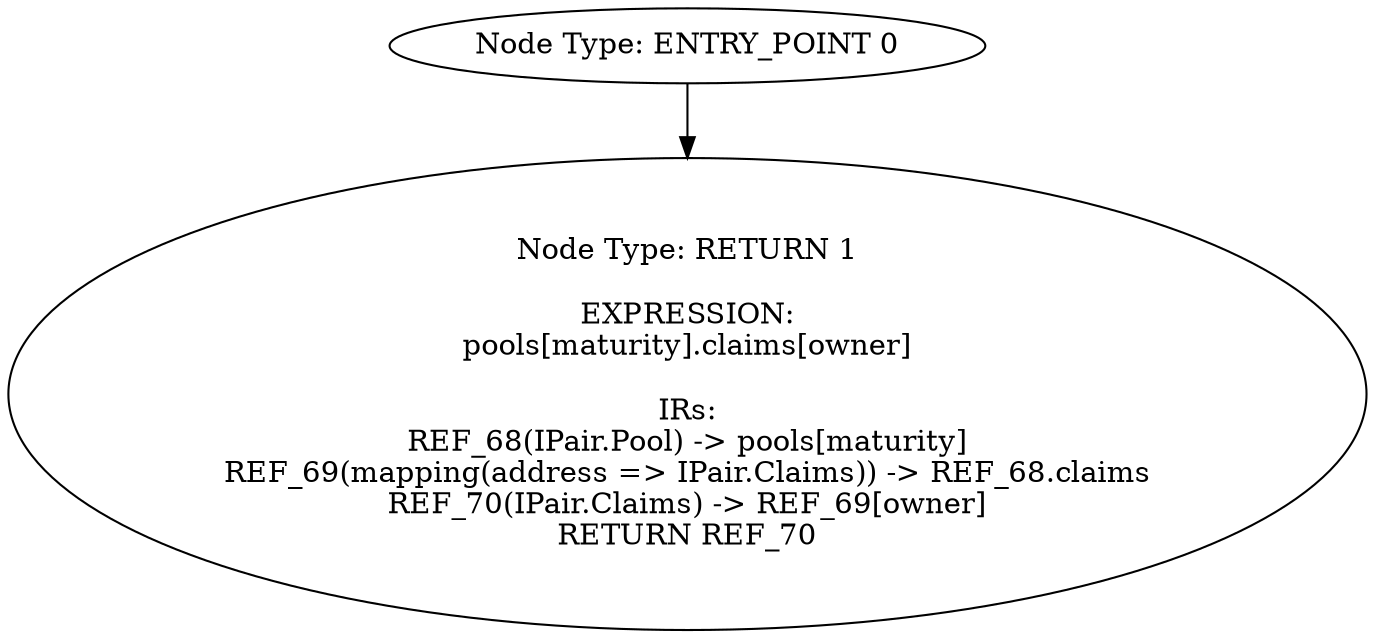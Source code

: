 digraph{
0[label="Node Type: ENTRY_POINT 0
"];
0->1;
1[label="Node Type: RETURN 1

EXPRESSION:
pools[maturity].claims[owner]

IRs:
REF_68(IPair.Pool) -> pools[maturity]
REF_69(mapping(address => IPair.Claims)) -> REF_68.claims
REF_70(IPair.Claims) -> REF_69[owner]
RETURN REF_70"];
}
